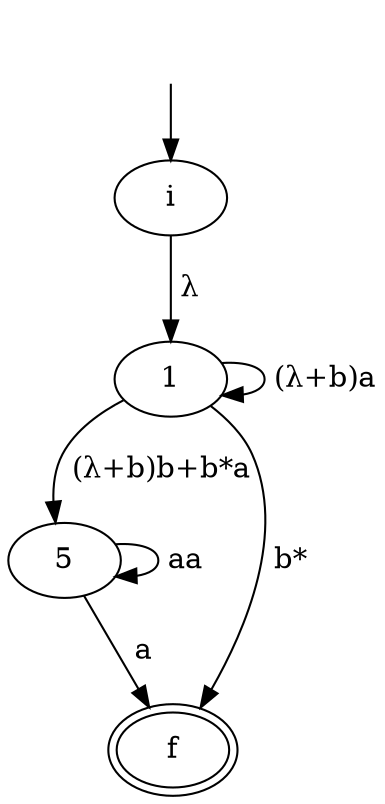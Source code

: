 digraph "AFER" {
    _nil0 [style="invis"]
    _nil0 -> i [label=""]
    i -> 1 [label=" λ"]
    1 -> 1 [label=" (λ+b)a"]
    1 -> 5 [label=" (λ+b)b+b*a"]
    1 -> f [label=" b*"]
    5 -> 5 [label=" aa"]
    5 -> f [label=" a"]
    f [peripheries=2]
}
